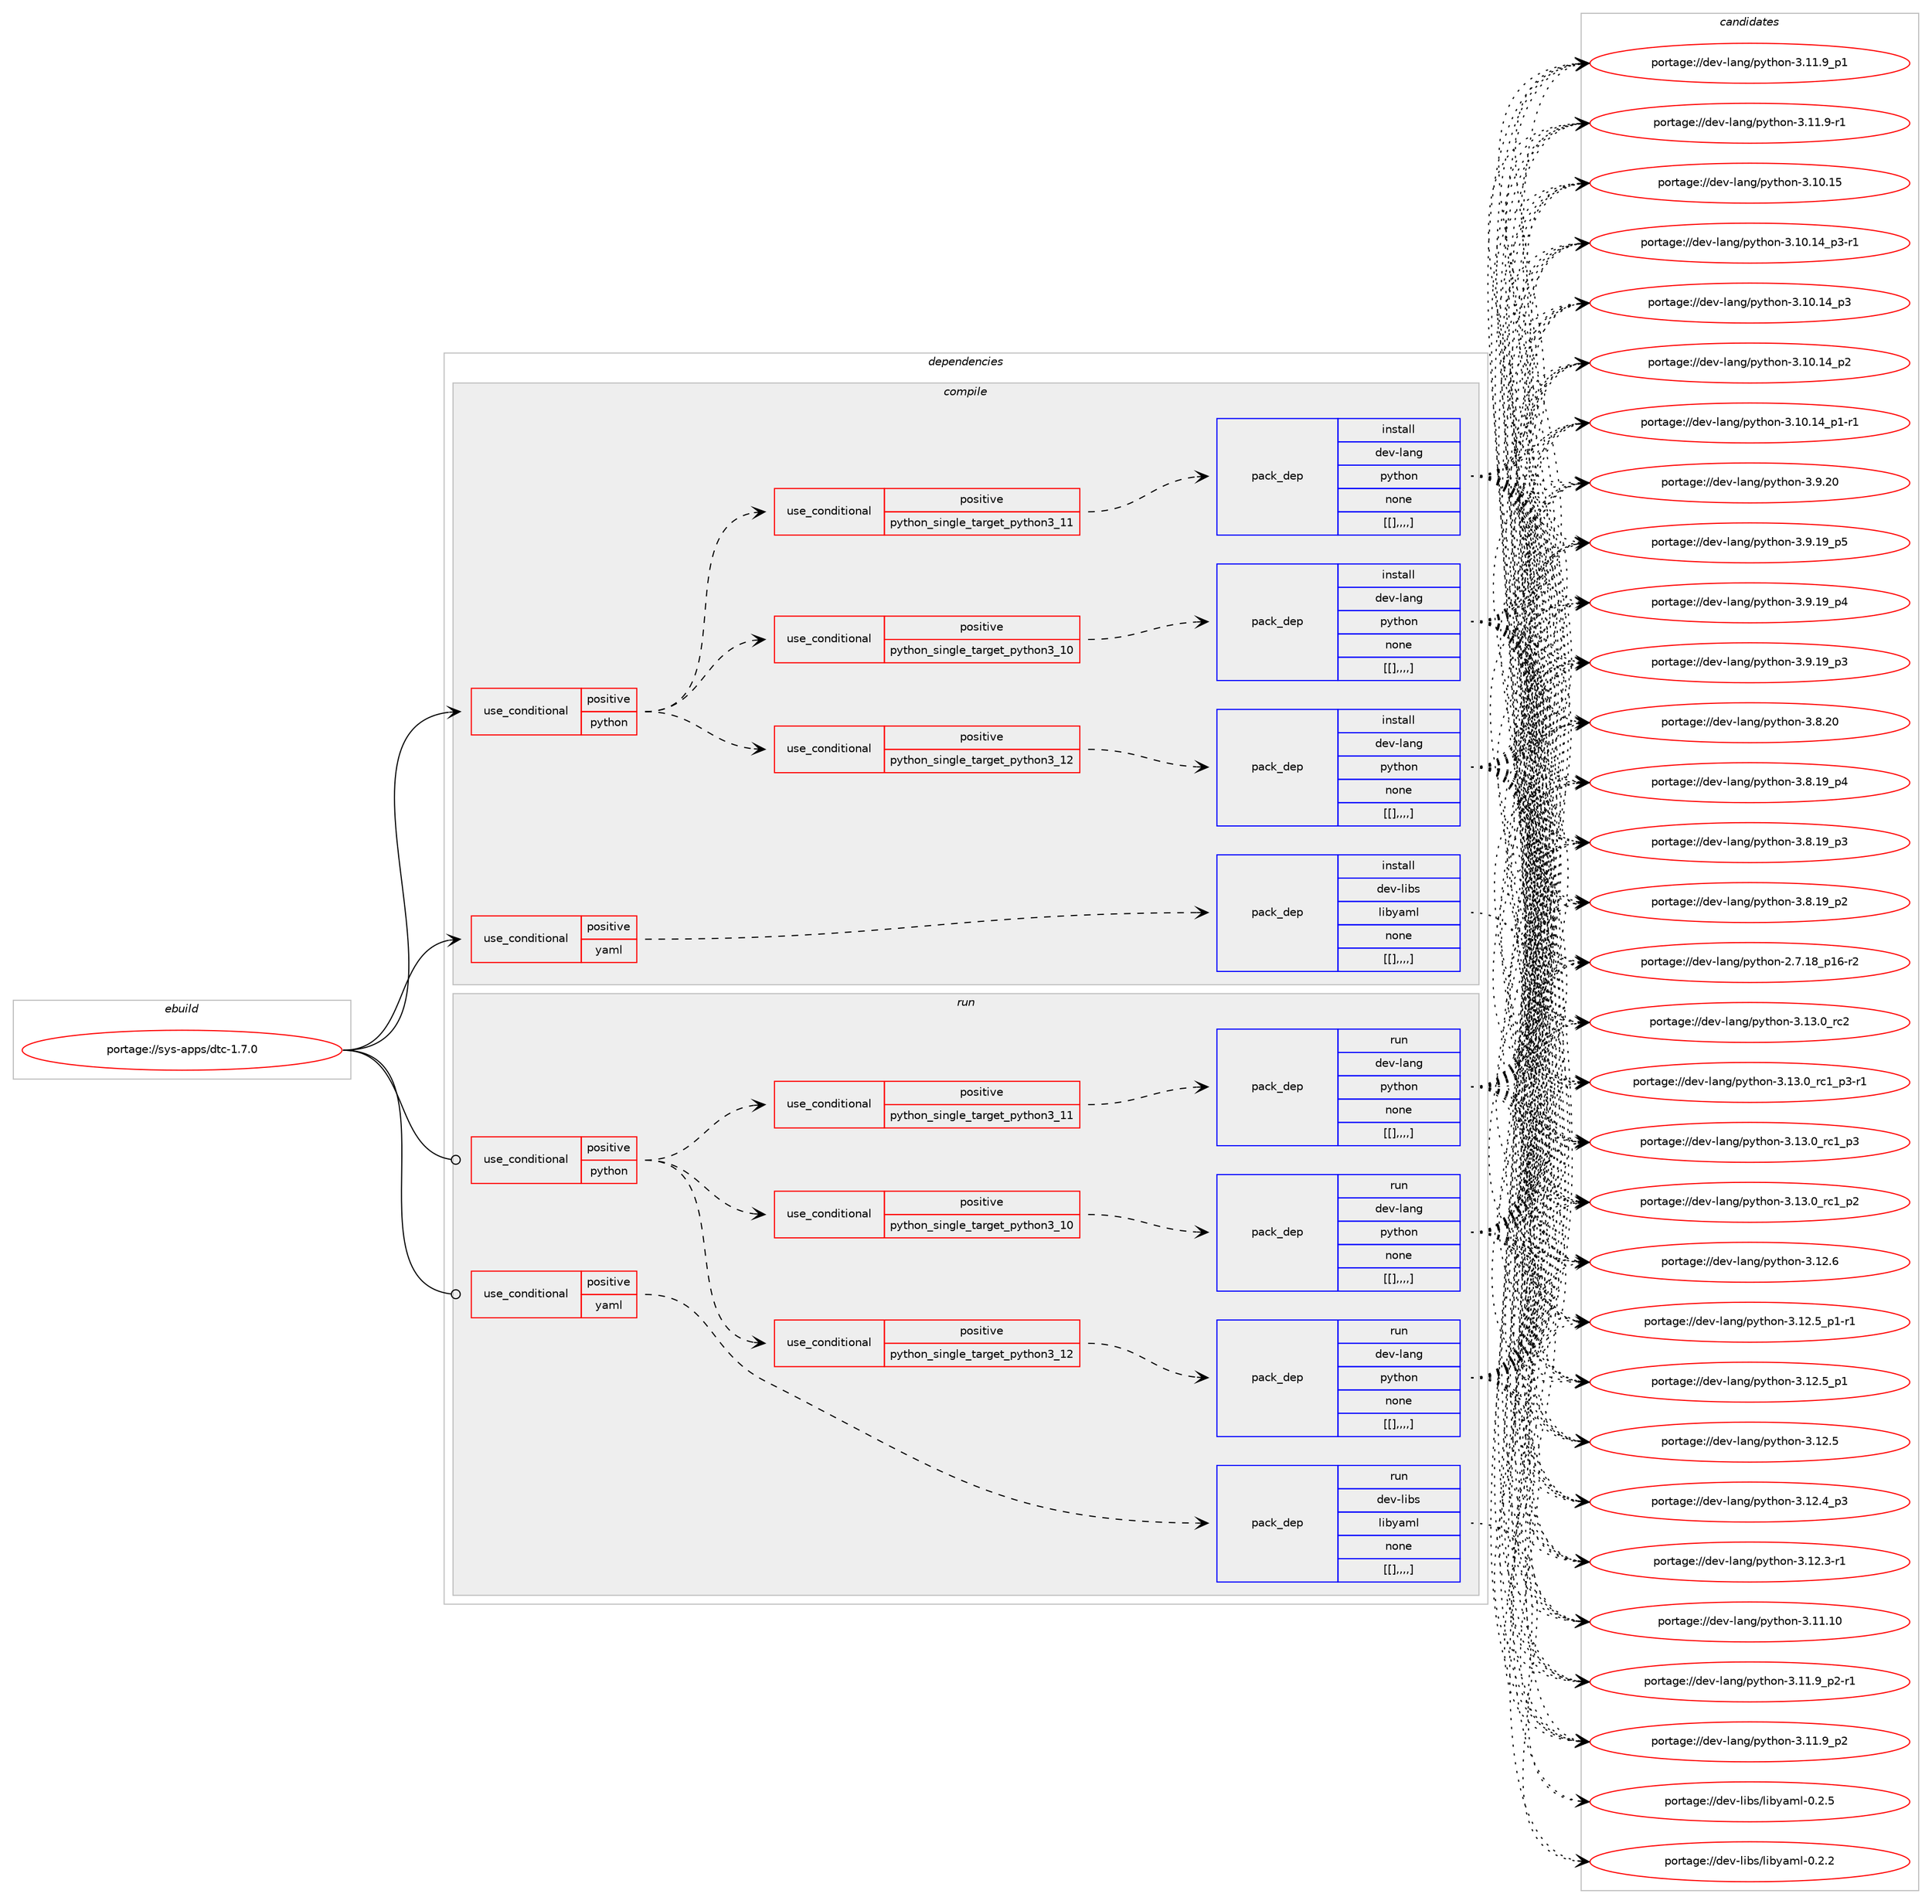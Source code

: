 digraph prolog {

# *************
# Graph options
# *************

newrank=true;
concentrate=true;
compound=true;
graph [rankdir=LR,fontname=Helvetica,fontsize=10,ranksep=1.5];#, ranksep=2.5, nodesep=0.2];
edge  [arrowhead=vee];
node  [fontname=Helvetica,fontsize=10];

# **********
# The ebuild
# **********

subgraph cluster_leftcol {
color=gray;
label=<<i>ebuild</i>>;
id [label="portage://sys-apps/dtc-1.7.0", color=red, width=4, href="../sys-apps/dtc-1.7.0.svg"];
}

# ****************
# The dependencies
# ****************

subgraph cluster_midcol {
color=gray;
label=<<i>dependencies</i>>;
subgraph cluster_compile {
fillcolor="#eeeeee";
style=filled;
label=<<i>compile</i>>;
subgraph cond114588 {
dependency435183 [label=<<TABLE BORDER="0" CELLBORDER="1" CELLSPACING="0" CELLPADDING="4"><TR><TD ROWSPAN="3" CELLPADDING="10">use_conditional</TD></TR><TR><TD>positive</TD></TR><TR><TD>python</TD></TR></TABLE>>, shape=none, color=red];
subgraph cond114589 {
dependency435184 [label=<<TABLE BORDER="0" CELLBORDER="1" CELLSPACING="0" CELLPADDING="4"><TR><TD ROWSPAN="3" CELLPADDING="10">use_conditional</TD></TR><TR><TD>positive</TD></TR><TR><TD>python_single_target_python3_10</TD></TR></TABLE>>, shape=none, color=red];
subgraph pack317547 {
dependency435185 [label=<<TABLE BORDER="0" CELLBORDER="1" CELLSPACING="0" CELLPADDING="4" WIDTH="220"><TR><TD ROWSPAN="6" CELLPADDING="30">pack_dep</TD></TR><TR><TD WIDTH="110">install</TD></TR><TR><TD>dev-lang</TD></TR><TR><TD>python</TD></TR><TR><TD>none</TD></TR><TR><TD>[[],,,,]</TD></TR></TABLE>>, shape=none, color=blue];
}
dependency435184:e -> dependency435185:w [weight=20,style="dashed",arrowhead="vee"];
}
dependency435183:e -> dependency435184:w [weight=20,style="dashed",arrowhead="vee"];
subgraph cond114590 {
dependency435186 [label=<<TABLE BORDER="0" CELLBORDER="1" CELLSPACING="0" CELLPADDING="4"><TR><TD ROWSPAN="3" CELLPADDING="10">use_conditional</TD></TR><TR><TD>positive</TD></TR><TR><TD>python_single_target_python3_11</TD></TR></TABLE>>, shape=none, color=red];
subgraph pack317548 {
dependency435187 [label=<<TABLE BORDER="0" CELLBORDER="1" CELLSPACING="0" CELLPADDING="4" WIDTH="220"><TR><TD ROWSPAN="6" CELLPADDING="30">pack_dep</TD></TR><TR><TD WIDTH="110">install</TD></TR><TR><TD>dev-lang</TD></TR><TR><TD>python</TD></TR><TR><TD>none</TD></TR><TR><TD>[[],,,,]</TD></TR></TABLE>>, shape=none, color=blue];
}
dependency435186:e -> dependency435187:w [weight=20,style="dashed",arrowhead="vee"];
}
dependency435183:e -> dependency435186:w [weight=20,style="dashed",arrowhead="vee"];
subgraph cond114591 {
dependency435188 [label=<<TABLE BORDER="0" CELLBORDER="1" CELLSPACING="0" CELLPADDING="4"><TR><TD ROWSPAN="3" CELLPADDING="10">use_conditional</TD></TR><TR><TD>positive</TD></TR><TR><TD>python_single_target_python3_12</TD></TR></TABLE>>, shape=none, color=red];
subgraph pack317549 {
dependency435189 [label=<<TABLE BORDER="0" CELLBORDER="1" CELLSPACING="0" CELLPADDING="4" WIDTH="220"><TR><TD ROWSPAN="6" CELLPADDING="30">pack_dep</TD></TR><TR><TD WIDTH="110">install</TD></TR><TR><TD>dev-lang</TD></TR><TR><TD>python</TD></TR><TR><TD>none</TD></TR><TR><TD>[[],,,,]</TD></TR></TABLE>>, shape=none, color=blue];
}
dependency435188:e -> dependency435189:w [weight=20,style="dashed",arrowhead="vee"];
}
dependency435183:e -> dependency435188:w [weight=20,style="dashed",arrowhead="vee"];
}
id:e -> dependency435183:w [weight=20,style="solid",arrowhead="vee"];
subgraph cond114592 {
dependency435190 [label=<<TABLE BORDER="0" CELLBORDER="1" CELLSPACING="0" CELLPADDING="4"><TR><TD ROWSPAN="3" CELLPADDING="10">use_conditional</TD></TR><TR><TD>positive</TD></TR><TR><TD>yaml</TD></TR></TABLE>>, shape=none, color=red];
subgraph pack317550 {
dependency435191 [label=<<TABLE BORDER="0" CELLBORDER="1" CELLSPACING="0" CELLPADDING="4" WIDTH="220"><TR><TD ROWSPAN="6" CELLPADDING="30">pack_dep</TD></TR><TR><TD WIDTH="110">install</TD></TR><TR><TD>dev-libs</TD></TR><TR><TD>libyaml</TD></TR><TR><TD>none</TD></TR><TR><TD>[[],,,,]</TD></TR></TABLE>>, shape=none, color=blue];
}
dependency435190:e -> dependency435191:w [weight=20,style="dashed",arrowhead="vee"];
}
id:e -> dependency435190:w [weight=20,style="solid",arrowhead="vee"];
}
subgraph cluster_compileandrun {
fillcolor="#eeeeee";
style=filled;
label=<<i>compile and run</i>>;
}
subgraph cluster_run {
fillcolor="#eeeeee";
style=filled;
label=<<i>run</i>>;
subgraph cond114593 {
dependency435192 [label=<<TABLE BORDER="0" CELLBORDER="1" CELLSPACING="0" CELLPADDING="4"><TR><TD ROWSPAN="3" CELLPADDING="10">use_conditional</TD></TR><TR><TD>positive</TD></TR><TR><TD>python</TD></TR></TABLE>>, shape=none, color=red];
subgraph cond114594 {
dependency435193 [label=<<TABLE BORDER="0" CELLBORDER="1" CELLSPACING="0" CELLPADDING="4"><TR><TD ROWSPAN="3" CELLPADDING="10">use_conditional</TD></TR><TR><TD>positive</TD></TR><TR><TD>python_single_target_python3_10</TD></TR></TABLE>>, shape=none, color=red];
subgraph pack317551 {
dependency435194 [label=<<TABLE BORDER="0" CELLBORDER="1" CELLSPACING="0" CELLPADDING="4" WIDTH="220"><TR><TD ROWSPAN="6" CELLPADDING="30">pack_dep</TD></TR><TR><TD WIDTH="110">run</TD></TR><TR><TD>dev-lang</TD></TR><TR><TD>python</TD></TR><TR><TD>none</TD></TR><TR><TD>[[],,,,]</TD></TR></TABLE>>, shape=none, color=blue];
}
dependency435193:e -> dependency435194:w [weight=20,style="dashed",arrowhead="vee"];
}
dependency435192:e -> dependency435193:w [weight=20,style="dashed",arrowhead="vee"];
subgraph cond114595 {
dependency435195 [label=<<TABLE BORDER="0" CELLBORDER="1" CELLSPACING="0" CELLPADDING="4"><TR><TD ROWSPAN="3" CELLPADDING="10">use_conditional</TD></TR><TR><TD>positive</TD></TR><TR><TD>python_single_target_python3_11</TD></TR></TABLE>>, shape=none, color=red];
subgraph pack317552 {
dependency435196 [label=<<TABLE BORDER="0" CELLBORDER="1" CELLSPACING="0" CELLPADDING="4" WIDTH="220"><TR><TD ROWSPAN="6" CELLPADDING="30">pack_dep</TD></TR><TR><TD WIDTH="110">run</TD></TR><TR><TD>dev-lang</TD></TR><TR><TD>python</TD></TR><TR><TD>none</TD></TR><TR><TD>[[],,,,]</TD></TR></TABLE>>, shape=none, color=blue];
}
dependency435195:e -> dependency435196:w [weight=20,style="dashed",arrowhead="vee"];
}
dependency435192:e -> dependency435195:w [weight=20,style="dashed",arrowhead="vee"];
subgraph cond114596 {
dependency435197 [label=<<TABLE BORDER="0" CELLBORDER="1" CELLSPACING="0" CELLPADDING="4"><TR><TD ROWSPAN="3" CELLPADDING="10">use_conditional</TD></TR><TR><TD>positive</TD></TR><TR><TD>python_single_target_python3_12</TD></TR></TABLE>>, shape=none, color=red];
subgraph pack317553 {
dependency435198 [label=<<TABLE BORDER="0" CELLBORDER="1" CELLSPACING="0" CELLPADDING="4" WIDTH="220"><TR><TD ROWSPAN="6" CELLPADDING="30">pack_dep</TD></TR><TR><TD WIDTH="110">run</TD></TR><TR><TD>dev-lang</TD></TR><TR><TD>python</TD></TR><TR><TD>none</TD></TR><TR><TD>[[],,,,]</TD></TR></TABLE>>, shape=none, color=blue];
}
dependency435197:e -> dependency435198:w [weight=20,style="dashed",arrowhead="vee"];
}
dependency435192:e -> dependency435197:w [weight=20,style="dashed",arrowhead="vee"];
}
id:e -> dependency435192:w [weight=20,style="solid",arrowhead="odot"];
subgraph cond114597 {
dependency435199 [label=<<TABLE BORDER="0" CELLBORDER="1" CELLSPACING="0" CELLPADDING="4"><TR><TD ROWSPAN="3" CELLPADDING="10">use_conditional</TD></TR><TR><TD>positive</TD></TR><TR><TD>yaml</TD></TR></TABLE>>, shape=none, color=red];
subgraph pack317554 {
dependency435200 [label=<<TABLE BORDER="0" CELLBORDER="1" CELLSPACING="0" CELLPADDING="4" WIDTH="220"><TR><TD ROWSPAN="6" CELLPADDING="30">pack_dep</TD></TR><TR><TD WIDTH="110">run</TD></TR><TR><TD>dev-libs</TD></TR><TR><TD>libyaml</TD></TR><TR><TD>none</TD></TR><TR><TD>[[],,,,]</TD></TR></TABLE>>, shape=none, color=blue];
}
dependency435199:e -> dependency435200:w [weight=20,style="dashed",arrowhead="vee"];
}
id:e -> dependency435199:w [weight=20,style="solid",arrowhead="odot"];
}
}

# **************
# The candidates
# **************

subgraph cluster_choices {
rank=same;
color=gray;
label=<<i>candidates</i>>;

subgraph choice317547 {
color=black;
nodesep=1;
choice10010111845108971101034711212111610411111045514649514648951149950 [label="portage://dev-lang/python-3.13.0_rc2", color=red, width=4,href="../dev-lang/python-3.13.0_rc2.svg"];
choice1001011184510897110103471121211161041111104551464951464895114994995112514511449 [label="portage://dev-lang/python-3.13.0_rc1_p3-r1", color=red, width=4,href="../dev-lang/python-3.13.0_rc1_p3-r1.svg"];
choice100101118451089711010347112121116104111110455146495146489511499499511251 [label="portage://dev-lang/python-3.13.0_rc1_p3", color=red, width=4,href="../dev-lang/python-3.13.0_rc1_p3.svg"];
choice100101118451089711010347112121116104111110455146495146489511499499511250 [label="portage://dev-lang/python-3.13.0_rc1_p2", color=red, width=4,href="../dev-lang/python-3.13.0_rc1_p2.svg"];
choice10010111845108971101034711212111610411111045514649504654 [label="portage://dev-lang/python-3.12.6", color=red, width=4,href="../dev-lang/python-3.12.6.svg"];
choice1001011184510897110103471121211161041111104551464950465395112494511449 [label="portage://dev-lang/python-3.12.5_p1-r1", color=red, width=4,href="../dev-lang/python-3.12.5_p1-r1.svg"];
choice100101118451089711010347112121116104111110455146495046539511249 [label="portage://dev-lang/python-3.12.5_p1", color=red, width=4,href="../dev-lang/python-3.12.5_p1.svg"];
choice10010111845108971101034711212111610411111045514649504653 [label="portage://dev-lang/python-3.12.5", color=red, width=4,href="../dev-lang/python-3.12.5.svg"];
choice100101118451089711010347112121116104111110455146495046529511251 [label="portage://dev-lang/python-3.12.4_p3", color=red, width=4,href="../dev-lang/python-3.12.4_p3.svg"];
choice100101118451089711010347112121116104111110455146495046514511449 [label="portage://dev-lang/python-3.12.3-r1", color=red, width=4,href="../dev-lang/python-3.12.3-r1.svg"];
choice1001011184510897110103471121211161041111104551464949464948 [label="portage://dev-lang/python-3.11.10", color=red, width=4,href="../dev-lang/python-3.11.10.svg"];
choice1001011184510897110103471121211161041111104551464949465795112504511449 [label="portage://dev-lang/python-3.11.9_p2-r1", color=red, width=4,href="../dev-lang/python-3.11.9_p2-r1.svg"];
choice100101118451089711010347112121116104111110455146494946579511250 [label="portage://dev-lang/python-3.11.9_p2", color=red, width=4,href="../dev-lang/python-3.11.9_p2.svg"];
choice100101118451089711010347112121116104111110455146494946579511249 [label="portage://dev-lang/python-3.11.9_p1", color=red, width=4,href="../dev-lang/python-3.11.9_p1.svg"];
choice100101118451089711010347112121116104111110455146494946574511449 [label="portage://dev-lang/python-3.11.9-r1", color=red, width=4,href="../dev-lang/python-3.11.9-r1.svg"];
choice1001011184510897110103471121211161041111104551464948464953 [label="portage://dev-lang/python-3.10.15", color=red, width=4,href="../dev-lang/python-3.10.15.svg"];
choice100101118451089711010347112121116104111110455146494846495295112514511449 [label="portage://dev-lang/python-3.10.14_p3-r1", color=red, width=4,href="../dev-lang/python-3.10.14_p3-r1.svg"];
choice10010111845108971101034711212111610411111045514649484649529511251 [label="portage://dev-lang/python-3.10.14_p3", color=red, width=4,href="../dev-lang/python-3.10.14_p3.svg"];
choice10010111845108971101034711212111610411111045514649484649529511250 [label="portage://dev-lang/python-3.10.14_p2", color=red, width=4,href="../dev-lang/python-3.10.14_p2.svg"];
choice100101118451089711010347112121116104111110455146494846495295112494511449 [label="portage://dev-lang/python-3.10.14_p1-r1", color=red, width=4,href="../dev-lang/python-3.10.14_p1-r1.svg"];
choice10010111845108971101034711212111610411111045514657465048 [label="portage://dev-lang/python-3.9.20", color=red, width=4,href="../dev-lang/python-3.9.20.svg"];
choice100101118451089711010347112121116104111110455146574649579511253 [label="portage://dev-lang/python-3.9.19_p5", color=red, width=4,href="../dev-lang/python-3.9.19_p5.svg"];
choice100101118451089711010347112121116104111110455146574649579511252 [label="portage://dev-lang/python-3.9.19_p4", color=red, width=4,href="../dev-lang/python-3.9.19_p4.svg"];
choice100101118451089711010347112121116104111110455146574649579511251 [label="portage://dev-lang/python-3.9.19_p3", color=red, width=4,href="../dev-lang/python-3.9.19_p3.svg"];
choice10010111845108971101034711212111610411111045514656465048 [label="portage://dev-lang/python-3.8.20", color=red, width=4,href="../dev-lang/python-3.8.20.svg"];
choice100101118451089711010347112121116104111110455146564649579511252 [label="portage://dev-lang/python-3.8.19_p4", color=red, width=4,href="../dev-lang/python-3.8.19_p4.svg"];
choice100101118451089711010347112121116104111110455146564649579511251 [label="portage://dev-lang/python-3.8.19_p3", color=red, width=4,href="../dev-lang/python-3.8.19_p3.svg"];
choice100101118451089711010347112121116104111110455146564649579511250 [label="portage://dev-lang/python-3.8.19_p2", color=red, width=4,href="../dev-lang/python-3.8.19_p2.svg"];
choice100101118451089711010347112121116104111110455046554649569511249544511450 [label="portage://dev-lang/python-2.7.18_p16-r2", color=red, width=4,href="../dev-lang/python-2.7.18_p16-r2.svg"];
dependency435185:e -> choice10010111845108971101034711212111610411111045514649514648951149950:w [style=dotted,weight="100"];
dependency435185:e -> choice1001011184510897110103471121211161041111104551464951464895114994995112514511449:w [style=dotted,weight="100"];
dependency435185:e -> choice100101118451089711010347112121116104111110455146495146489511499499511251:w [style=dotted,weight="100"];
dependency435185:e -> choice100101118451089711010347112121116104111110455146495146489511499499511250:w [style=dotted,weight="100"];
dependency435185:e -> choice10010111845108971101034711212111610411111045514649504654:w [style=dotted,weight="100"];
dependency435185:e -> choice1001011184510897110103471121211161041111104551464950465395112494511449:w [style=dotted,weight="100"];
dependency435185:e -> choice100101118451089711010347112121116104111110455146495046539511249:w [style=dotted,weight="100"];
dependency435185:e -> choice10010111845108971101034711212111610411111045514649504653:w [style=dotted,weight="100"];
dependency435185:e -> choice100101118451089711010347112121116104111110455146495046529511251:w [style=dotted,weight="100"];
dependency435185:e -> choice100101118451089711010347112121116104111110455146495046514511449:w [style=dotted,weight="100"];
dependency435185:e -> choice1001011184510897110103471121211161041111104551464949464948:w [style=dotted,weight="100"];
dependency435185:e -> choice1001011184510897110103471121211161041111104551464949465795112504511449:w [style=dotted,weight="100"];
dependency435185:e -> choice100101118451089711010347112121116104111110455146494946579511250:w [style=dotted,weight="100"];
dependency435185:e -> choice100101118451089711010347112121116104111110455146494946579511249:w [style=dotted,weight="100"];
dependency435185:e -> choice100101118451089711010347112121116104111110455146494946574511449:w [style=dotted,weight="100"];
dependency435185:e -> choice1001011184510897110103471121211161041111104551464948464953:w [style=dotted,weight="100"];
dependency435185:e -> choice100101118451089711010347112121116104111110455146494846495295112514511449:w [style=dotted,weight="100"];
dependency435185:e -> choice10010111845108971101034711212111610411111045514649484649529511251:w [style=dotted,weight="100"];
dependency435185:e -> choice10010111845108971101034711212111610411111045514649484649529511250:w [style=dotted,weight="100"];
dependency435185:e -> choice100101118451089711010347112121116104111110455146494846495295112494511449:w [style=dotted,weight="100"];
dependency435185:e -> choice10010111845108971101034711212111610411111045514657465048:w [style=dotted,weight="100"];
dependency435185:e -> choice100101118451089711010347112121116104111110455146574649579511253:w [style=dotted,weight="100"];
dependency435185:e -> choice100101118451089711010347112121116104111110455146574649579511252:w [style=dotted,weight="100"];
dependency435185:e -> choice100101118451089711010347112121116104111110455146574649579511251:w [style=dotted,weight="100"];
dependency435185:e -> choice10010111845108971101034711212111610411111045514656465048:w [style=dotted,weight="100"];
dependency435185:e -> choice100101118451089711010347112121116104111110455146564649579511252:w [style=dotted,weight="100"];
dependency435185:e -> choice100101118451089711010347112121116104111110455146564649579511251:w [style=dotted,weight="100"];
dependency435185:e -> choice100101118451089711010347112121116104111110455146564649579511250:w [style=dotted,weight="100"];
dependency435185:e -> choice100101118451089711010347112121116104111110455046554649569511249544511450:w [style=dotted,weight="100"];
}
subgraph choice317548 {
color=black;
nodesep=1;
choice10010111845108971101034711212111610411111045514649514648951149950 [label="portage://dev-lang/python-3.13.0_rc2", color=red, width=4,href="../dev-lang/python-3.13.0_rc2.svg"];
choice1001011184510897110103471121211161041111104551464951464895114994995112514511449 [label="portage://dev-lang/python-3.13.0_rc1_p3-r1", color=red, width=4,href="../dev-lang/python-3.13.0_rc1_p3-r1.svg"];
choice100101118451089711010347112121116104111110455146495146489511499499511251 [label="portage://dev-lang/python-3.13.0_rc1_p3", color=red, width=4,href="../dev-lang/python-3.13.0_rc1_p3.svg"];
choice100101118451089711010347112121116104111110455146495146489511499499511250 [label="portage://dev-lang/python-3.13.0_rc1_p2", color=red, width=4,href="../dev-lang/python-3.13.0_rc1_p2.svg"];
choice10010111845108971101034711212111610411111045514649504654 [label="portage://dev-lang/python-3.12.6", color=red, width=4,href="../dev-lang/python-3.12.6.svg"];
choice1001011184510897110103471121211161041111104551464950465395112494511449 [label="portage://dev-lang/python-3.12.5_p1-r1", color=red, width=4,href="../dev-lang/python-3.12.5_p1-r1.svg"];
choice100101118451089711010347112121116104111110455146495046539511249 [label="portage://dev-lang/python-3.12.5_p1", color=red, width=4,href="../dev-lang/python-3.12.5_p1.svg"];
choice10010111845108971101034711212111610411111045514649504653 [label="portage://dev-lang/python-3.12.5", color=red, width=4,href="../dev-lang/python-3.12.5.svg"];
choice100101118451089711010347112121116104111110455146495046529511251 [label="portage://dev-lang/python-3.12.4_p3", color=red, width=4,href="../dev-lang/python-3.12.4_p3.svg"];
choice100101118451089711010347112121116104111110455146495046514511449 [label="portage://dev-lang/python-3.12.3-r1", color=red, width=4,href="../dev-lang/python-3.12.3-r1.svg"];
choice1001011184510897110103471121211161041111104551464949464948 [label="portage://dev-lang/python-3.11.10", color=red, width=4,href="../dev-lang/python-3.11.10.svg"];
choice1001011184510897110103471121211161041111104551464949465795112504511449 [label="portage://dev-lang/python-3.11.9_p2-r1", color=red, width=4,href="../dev-lang/python-3.11.9_p2-r1.svg"];
choice100101118451089711010347112121116104111110455146494946579511250 [label="portage://dev-lang/python-3.11.9_p2", color=red, width=4,href="../dev-lang/python-3.11.9_p2.svg"];
choice100101118451089711010347112121116104111110455146494946579511249 [label="portage://dev-lang/python-3.11.9_p1", color=red, width=4,href="../dev-lang/python-3.11.9_p1.svg"];
choice100101118451089711010347112121116104111110455146494946574511449 [label="portage://dev-lang/python-3.11.9-r1", color=red, width=4,href="../dev-lang/python-3.11.9-r1.svg"];
choice1001011184510897110103471121211161041111104551464948464953 [label="portage://dev-lang/python-3.10.15", color=red, width=4,href="../dev-lang/python-3.10.15.svg"];
choice100101118451089711010347112121116104111110455146494846495295112514511449 [label="portage://dev-lang/python-3.10.14_p3-r1", color=red, width=4,href="../dev-lang/python-3.10.14_p3-r1.svg"];
choice10010111845108971101034711212111610411111045514649484649529511251 [label="portage://dev-lang/python-3.10.14_p3", color=red, width=4,href="../dev-lang/python-3.10.14_p3.svg"];
choice10010111845108971101034711212111610411111045514649484649529511250 [label="portage://dev-lang/python-3.10.14_p2", color=red, width=4,href="../dev-lang/python-3.10.14_p2.svg"];
choice100101118451089711010347112121116104111110455146494846495295112494511449 [label="portage://dev-lang/python-3.10.14_p1-r1", color=red, width=4,href="../dev-lang/python-3.10.14_p1-r1.svg"];
choice10010111845108971101034711212111610411111045514657465048 [label="portage://dev-lang/python-3.9.20", color=red, width=4,href="../dev-lang/python-3.9.20.svg"];
choice100101118451089711010347112121116104111110455146574649579511253 [label="portage://dev-lang/python-3.9.19_p5", color=red, width=4,href="../dev-lang/python-3.9.19_p5.svg"];
choice100101118451089711010347112121116104111110455146574649579511252 [label="portage://dev-lang/python-3.9.19_p4", color=red, width=4,href="../dev-lang/python-3.9.19_p4.svg"];
choice100101118451089711010347112121116104111110455146574649579511251 [label="portage://dev-lang/python-3.9.19_p3", color=red, width=4,href="../dev-lang/python-3.9.19_p3.svg"];
choice10010111845108971101034711212111610411111045514656465048 [label="portage://dev-lang/python-3.8.20", color=red, width=4,href="../dev-lang/python-3.8.20.svg"];
choice100101118451089711010347112121116104111110455146564649579511252 [label="portage://dev-lang/python-3.8.19_p4", color=red, width=4,href="../dev-lang/python-3.8.19_p4.svg"];
choice100101118451089711010347112121116104111110455146564649579511251 [label="portage://dev-lang/python-3.8.19_p3", color=red, width=4,href="../dev-lang/python-3.8.19_p3.svg"];
choice100101118451089711010347112121116104111110455146564649579511250 [label="portage://dev-lang/python-3.8.19_p2", color=red, width=4,href="../dev-lang/python-3.8.19_p2.svg"];
choice100101118451089711010347112121116104111110455046554649569511249544511450 [label="portage://dev-lang/python-2.7.18_p16-r2", color=red, width=4,href="../dev-lang/python-2.7.18_p16-r2.svg"];
dependency435187:e -> choice10010111845108971101034711212111610411111045514649514648951149950:w [style=dotted,weight="100"];
dependency435187:e -> choice1001011184510897110103471121211161041111104551464951464895114994995112514511449:w [style=dotted,weight="100"];
dependency435187:e -> choice100101118451089711010347112121116104111110455146495146489511499499511251:w [style=dotted,weight="100"];
dependency435187:e -> choice100101118451089711010347112121116104111110455146495146489511499499511250:w [style=dotted,weight="100"];
dependency435187:e -> choice10010111845108971101034711212111610411111045514649504654:w [style=dotted,weight="100"];
dependency435187:e -> choice1001011184510897110103471121211161041111104551464950465395112494511449:w [style=dotted,weight="100"];
dependency435187:e -> choice100101118451089711010347112121116104111110455146495046539511249:w [style=dotted,weight="100"];
dependency435187:e -> choice10010111845108971101034711212111610411111045514649504653:w [style=dotted,weight="100"];
dependency435187:e -> choice100101118451089711010347112121116104111110455146495046529511251:w [style=dotted,weight="100"];
dependency435187:e -> choice100101118451089711010347112121116104111110455146495046514511449:w [style=dotted,weight="100"];
dependency435187:e -> choice1001011184510897110103471121211161041111104551464949464948:w [style=dotted,weight="100"];
dependency435187:e -> choice1001011184510897110103471121211161041111104551464949465795112504511449:w [style=dotted,weight="100"];
dependency435187:e -> choice100101118451089711010347112121116104111110455146494946579511250:w [style=dotted,weight="100"];
dependency435187:e -> choice100101118451089711010347112121116104111110455146494946579511249:w [style=dotted,weight="100"];
dependency435187:e -> choice100101118451089711010347112121116104111110455146494946574511449:w [style=dotted,weight="100"];
dependency435187:e -> choice1001011184510897110103471121211161041111104551464948464953:w [style=dotted,weight="100"];
dependency435187:e -> choice100101118451089711010347112121116104111110455146494846495295112514511449:w [style=dotted,weight="100"];
dependency435187:e -> choice10010111845108971101034711212111610411111045514649484649529511251:w [style=dotted,weight="100"];
dependency435187:e -> choice10010111845108971101034711212111610411111045514649484649529511250:w [style=dotted,weight="100"];
dependency435187:e -> choice100101118451089711010347112121116104111110455146494846495295112494511449:w [style=dotted,weight="100"];
dependency435187:e -> choice10010111845108971101034711212111610411111045514657465048:w [style=dotted,weight="100"];
dependency435187:e -> choice100101118451089711010347112121116104111110455146574649579511253:w [style=dotted,weight="100"];
dependency435187:e -> choice100101118451089711010347112121116104111110455146574649579511252:w [style=dotted,weight="100"];
dependency435187:e -> choice100101118451089711010347112121116104111110455146574649579511251:w [style=dotted,weight="100"];
dependency435187:e -> choice10010111845108971101034711212111610411111045514656465048:w [style=dotted,weight="100"];
dependency435187:e -> choice100101118451089711010347112121116104111110455146564649579511252:w [style=dotted,weight="100"];
dependency435187:e -> choice100101118451089711010347112121116104111110455146564649579511251:w [style=dotted,weight="100"];
dependency435187:e -> choice100101118451089711010347112121116104111110455146564649579511250:w [style=dotted,weight="100"];
dependency435187:e -> choice100101118451089711010347112121116104111110455046554649569511249544511450:w [style=dotted,weight="100"];
}
subgraph choice317549 {
color=black;
nodesep=1;
choice10010111845108971101034711212111610411111045514649514648951149950 [label="portage://dev-lang/python-3.13.0_rc2", color=red, width=4,href="../dev-lang/python-3.13.0_rc2.svg"];
choice1001011184510897110103471121211161041111104551464951464895114994995112514511449 [label="portage://dev-lang/python-3.13.0_rc1_p3-r1", color=red, width=4,href="../dev-lang/python-3.13.0_rc1_p3-r1.svg"];
choice100101118451089711010347112121116104111110455146495146489511499499511251 [label="portage://dev-lang/python-3.13.0_rc1_p3", color=red, width=4,href="../dev-lang/python-3.13.0_rc1_p3.svg"];
choice100101118451089711010347112121116104111110455146495146489511499499511250 [label="portage://dev-lang/python-3.13.0_rc1_p2", color=red, width=4,href="../dev-lang/python-3.13.0_rc1_p2.svg"];
choice10010111845108971101034711212111610411111045514649504654 [label="portage://dev-lang/python-3.12.6", color=red, width=4,href="../dev-lang/python-3.12.6.svg"];
choice1001011184510897110103471121211161041111104551464950465395112494511449 [label="portage://dev-lang/python-3.12.5_p1-r1", color=red, width=4,href="../dev-lang/python-3.12.5_p1-r1.svg"];
choice100101118451089711010347112121116104111110455146495046539511249 [label="portage://dev-lang/python-3.12.5_p1", color=red, width=4,href="../dev-lang/python-3.12.5_p1.svg"];
choice10010111845108971101034711212111610411111045514649504653 [label="portage://dev-lang/python-3.12.5", color=red, width=4,href="../dev-lang/python-3.12.5.svg"];
choice100101118451089711010347112121116104111110455146495046529511251 [label="portage://dev-lang/python-3.12.4_p3", color=red, width=4,href="../dev-lang/python-3.12.4_p3.svg"];
choice100101118451089711010347112121116104111110455146495046514511449 [label="portage://dev-lang/python-3.12.3-r1", color=red, width=4,href="../dev-lang/python-3.12.3-r1.svg"];
choice1001011184510897110103471121211161041111104551464949464948 [label="portage://dev-lang/python-3.11.10", color=red, width=4,href="../dev-lang/python-3.11.10.svg"];
choice1001011184510897110103471121211161041111104551464949465795112504511449 [label="portage://dev-lang/python-3.11.9_p2-r1", color=red, width=4,href="../dev-lang/python-3.11.9_p2-r1.svg"];
choice100101118451089711010347112121116104111110455146494946579511250 [label="portage://dev-lang/python-3.11.9_p2", color=red, width=4,href="../dev-lang/python-3.11.9_p2.svg"];
choice100101118451089711010347112121116104111110455146494946579511249 [label="portage://dev-lang/python-3.11.9_p1", color=red, width=4,href="../dev-lang/python-3.11.9_p1.svg"];
choice100101118451089711010347112121116104111110455146494946574511449 [label="portage://dev-lang/python-3.11.9-r1", color=red, width=4,href="../dev-lang/python-3.11.9-r1.svg"];
choice1001011184510897110103471121211161041111104551464948464953 [label="portage://dev-lang/python-3.10.15", color=red, width=4,href="../dev-lang/python-3.10.15.svg"];
choice100101118451089711010347112121116104111110455146494846495295112514511449 [label="portage://dev-lang/python-3.10.14_p3-r1", color=red, width=4,href="../dev-lang/python-3.10.14_p3-r1.svg"];
choice10010111845108971101034711212111610411111045514649484649529511251 [label="portage://dev-lang/python-3.10.14_p3", color=red, width=4,href="../dev-lang/python-3.10.14_p3.svg"];
choice10010111845108971101034711212111610411111045514649484649529511250 [label="portage://dev-lang/python-3.10.14_p2", color=red, width=4,href="../dev-lang/python-3.10.14_p2.svg"];
choice100101118451089711010347112121116104111110455146494846495295112494511449 [label="portage://dev-lang/python-3.10.14_p1-r1", color=red, width=4,href="../dev-lang/python-3.10.14_p1-r1.svg"];
choice10010111845108971101034711212111610411111045514657465048 [label="portage://dev-lang/python-3.9.20", color=red, width=4,href="../dev-lang/python-3.9.20.svg"];
choice100101118451089711010347112121116104111110455146574649579511253 [label="portage://dev-lang/python-3.9.19_p5", color=red, width=4,href="../dev-lang/python-3.9.19_p5.svg"];
choice100101118451089711010347112121116104111110455146574649579511252 [label="portage://dev-lang/python-3.9.19_p4", color=red, width=4,href="../dev-lang/python-3.9.19_p4.svg"];
choice100101118451089711010347112121116104111110455146574649579511251 [label="portage://dev-lang/python-3.9.19_p3", color=red, width=4,href="../dev-lang/python-3.9.19_p3.svg"];
choice10010111845108971101034711212111610411111045514656465048 [label="portage://dev-lang/python-3.8.20", color=red, width=4,href="../dev-lang/python-3.8.20.svg"];
choice100101118451089711010347112121116104111110455146564649579511252 [label="portage://dev-lang/python-3.8.19_p4", color=red, width=4,href="../dev-lang/python-3.8.19_p4.svg"];
choice100101118451089711010347112121116104111110455146564649579511251 [label="portage://dev-lang/python-3.8.19_p3", color=red, width=4,href="../dev-lang/python-3.8.19_p3.svg"];
choice100101118451089711010347112121116104111110455146564649579511250 [label="portage://dev-lang/python-3.8.19_p2", color=red, width=4,href="../dev-lang/python-3.8.19_p2.svg"];
choice100101118451089711010347112121116104111110455046554649569511249544511450 [label="portage://dev-lang/python-2.7.18_p16-r2", color=red, width=4,href="../dev-lang/python-2.7.18_p16-r2.svg"];
dependency435189:e -> choice10010111845108971101034711212111610411111045514649514648951149950:w [style=dotted,weight="100"];
dependency435189:e -> choice1001011184510897110103471121211161041111104551464951464895114994995112514511449:w [style=dotted,weight="100"];
dependency435189:e -> choice100101118451089711010347112121116104111110455146495146489511499499511251:w [style=dotted,weight="100"];
dependency435189:e -> choice100101118451089711010347112121116104111110455146495146489511499499511250:w [style=dotted,weight="100"];
dependency435189:e -> choice10010111845108971101034711212111610411111045514649504654:w [style=dotted,weight="100"];
dependency435189:e -> choice1001011184510897110103471121211161041111104551464950465395112494511449:w [style=dotted,weight="100"];
dependency435189:e -> choice100101118451089711010347112121116104111110455146495046539511249:w [style=dotted,weight="100"];
dependency435189:e -> choice10010111845108971101034711212111610411111045514649504653:w [style=dotted,weight="100"];
dependency435189:e -> choice100101118451089711010347112121116104111110455146495046529511251:w [style=dotted,weight="100"];
dependency435189:e -> choice100101118451089711010347112121116104111110455146495046514511449:w [style=dotted,weight="100"];
dependency435189:e -> choice1001011184510897110103471121211161041111104551464949464948:w [style=dotted,weight="100"];
dependency435189:e -> choice1001011184510897110103471121211161041111104551464949465795112504511449:w [style=dotted,weight="100"];
dependency435189:e -> choice100101118451089711010347112121116104111110455146494946579511250:w [style=dotted,weight="100"];
dependency435189:e -> choice100101118451089711010347112121116104111110455146494946579511249:w [style=dotted,weight="100"];
dependency435189:e -> choice100101118451089711010347112121116104111110455146494946574511449:w [style=dotted,weight="100"];
dependency435189:e -> choice1001011184510897110103471121211161041111104551464948464953:w [style=dotted,weight="100"];
dependency435189:e -> choice100101118451089711010347112121116104111110455146494846495295112514511449:w [style=dotted,weight="100"];
dependency435189:e -> choice10010111845108971101034711212111610411111045514649484649529511251:w [style=dotted,weight="100"];
dependency435189:e -> choice10010111845108971101034711212111610411111045514649484649529511250:w [style=dotted,weight="100"];
dependency435189:e -> choice100101118451089711010347112121116104111110455146494846495295112494511449:w [style=dotted,weight="100"];
dependency435189:e -> choice10010111845108971101034711212111610411111045514657465048:w [style=dotted,weight="100"];
dependency435189:e -> choice100101118451089711010347112121116104111110455146574649579511253:w [style=dotted,weight="100"];
dependency435189:e -> choice100101118451089711010347112121116104111110455146574649579511252:w [style=dotted,weight="100"];
dependency435189:e -> choice100101118451089711010347112121116104111110455146574649579511251:w [style=dotted,weight="100"];
dependency435189:e -> choice10010111845108971101034711212111610411111045514656465048:w [style=dotted,weight="100"];
dependency435189:e -> choice100101118451089711010347112121116104111110455146564649579511252:w [style=dotted,weight="100"];
dependency435189:e -> choice100101118451089711010347112121116104111110455146564649579511251:w [style=dotted,weight="100"];
dependency435189:e -> choice100101118451089711010347112121116104111110455146564649579511250:w [style=dotted,weight="100"];
dependency435189:e -> choice100101118451089711010347112121116104111110455046554649569511249544511450:w [style=dotted,weight="100"];
}
subgraph choice317550 {
color=black;
nodesep=1;
choice1001011184510810598115471081059812197109108454846504653 [label="portage://dev-libs/libyaml-0.2.5", color=red, width=4,href="../dev-libs/libyaml-0.2.5.svg"];
choice1001011184510810598115471081059812197109108454846504650 [label="portage://dev-libs/libyaml-0.2.2", color=red, width=4,href="../dev-libs/libyaml-0.2.2.svg"];
dependency435191:e -> choice1001011184510810598115471081059812197109108454846504653:w [style=dotted,weight="100"];
dependency435191:e -> choice1001011184510810598115471081059812197109108454846504650:w [style=dotted,weight="100"];
}
subgraph choice317551 {
color=black;
nodesep=1;
choice10010111845108971101034711212111610411111045514649514648951149950 [label="portage://dev-lang/python-3.13.0_rc2", color=red, width=4,href="../dev-lang/python-3.13.0_rc2.svg"];
choice1001011184510897110103471121211161041111104551464951464895114994995112514511449 [label="portage://dev-lang/python-3.13.0_rc1_p3-r1", color=red, width=4,href="../dev-lang/python-3.13.0_rc1_p3-r1.svg"];
choice100101118451089711010347112121116104111110455146495146489511499499511251 [label="portage://dev-lang/python-3.13.0_rc1_p3", color=red, width=4,href="../dev-lang/python-3.13.0_rc1_p3.svg"];
choice100101118451089711010347112121116104111110455146495146489511499499511250 [label="portage://dev-lang/python-3.13.0_rc1_p2", color=red, width=4,href="../dev-lang/python-3.13.0_rc1_p2.svg"];
choice10010111845108971101034711212111610411111045514649504654 [label="portage://dev-lang/python-3.12.6", color=red, width=4,href="../dev-lang/python-3.12.6.svg"];
choice1001011184510897110103471121211161041111104551464950465395112494511449 [label="portage://dev-lang/python-3.12.5_p1-r1", color=red, width=4,href="../dev-lang/python-3.12.5_p1-r1.svg"];
choice100101118451089711010347112121116104111110455146495046539511249 [label="portage://dev-lang/python-3.12.5_p1", color=red, width=4,href="../dev-lang/python-3.12.5_p1.svg"];
choice10010111845108971101034711212111610411111045514649504653 [label="portage://dev-lang/python-3.12.5", color=red, width=4,href="../dev-lang/python-3.12.5.svg"];
choice100101118451089711010347112121116104111110455146495046529511251 [label="portage://dev-lang/python-3.12.4_p3", color=red, width=4,href="../dev-lang/python-3.12.4_p3.svg"];
choice100101118451089711010347112121116104111110455146495046514511449 [label="portage://dev-lang/python-3.12.3-r1", color=red, width=4,href="../dev-lang/python-3.12.3-r1.svg"];
choice1001011184510897110103471121211161041111104551464949464948 [label="portage://dev-lang/python-3.11.10", color=red, width=4,href="../dev-lang/python-3.11.10.svg"];
choice1001011184510897110103471121211161041111104551464949465795112504511449 [label="portage://dev-lang/python-3.11.9_p2-r1", color=red, width=4,href="../dev-lang/python-3.11.9_p2-r1.svg"];
choice100101118451089711010347112121116104111110455146494946579511250 [label="portage://dev-lang/python-3.11.9_p2", color=red, width=4,href="../dev-lang/python-3.11.9_p2.svg"];
choice100101118451089711010347112121116104111110455146494946579511249 [label="portage://dev-lang/python-3.11.9_p1", color=red, width=4,href="../dev-lang/python-3.11.9_p1.svg"];
choice100101118451089711010347112121116104111110455146494946574511449 [label="portage://dev-lang/python-3.11.9-r1", color=red, width=4,href="../dev-lang/python-3.11.9-r1.svg"];
choice1001011184510897110103471121211161041111104551464948464953 [label="portage://dev-lang/python-3.10.15", color=red, width=4,href="../dev-lang/python-3.10.15.svg"];
choice100101118451089711010347112121116104111110455146494846495295112514511449 [label="portage://dev-lang/python-3.10.14_p3-r1", color=red, width=4,href="../dev-lang/python-3.10.14_p3-r1.svg"];
choice10010111845108971101034711212111610411111045514649484649529511251 [label="portage://dev-lang/python-3.10.14_p3", color=red, width=4,href="../dev-lang/python-3.10.14_p3.svg"];
choice10010111845108971101034711212111610411111045514649484649529511250 [label="portage://dev-lang/python-3.10.14_p2", color=red, width=4,href="../dev-lang/python-3.10.14_p2.svg"];
choice100101118451089711010347112121116104111110455146494846495295112494511449 [label="portage://dev-lang/python-3.10.14_p1-r1", color=red, width=4,href="../dev-lang/python-3.10.14_p1-r1.svg"];
choice10010111845108971101034711212111610411111045514657465048 [label="portage://dev-lang/python-3.9.20", color=red, width=4,href="../dev-lang/python-3.9.20.svg"];
choice100101118451089711010347112121116104111110455146574649579511253 [label="portage://dev-lang/python-3.9.19_p5", color=red, width=4,href="../dev-lang/python-3.9.19_p5.svg"];
choice100101118451089711010347112121116104111110455146574649579511252 [label="portage://dev-lang/python-3.9.19_p4", color=red, width=4,href="../dev-lang/python-3.9.19_p4.svg"];
choice100101118451089711010347112121116104111110455146574649579511251 [label="portage://dev-lang/python-3.9.19_p3", color=red, width=4,href="../dev-lang/python-3.9.19_p3.svg"];
choice10010111845108971101034711212111610411111045514656465048 [label="portage://dev-lang/python-3.8.20", color=red, width=4,href="../dev-lang/python-3.8.20.svg"];
choice100101118451089711010347112121116104111110455146564649579511252 [label="portage://dev-lang/python-3.8.19_p4", color=red, width=4,href="../dev-lang/python-3.8.19_p4.svg"];
choice100101118451089711010347112121116104111110455146564649579511251 [label="portage://dev-lang/python-3.8.19_p3", color=red, width=4,href="../dev-lang/python-3.8.19_p3.svg"];
choice100101118451089711010347112121116104111110455146564649579511250 [label="portage://dev-lang/python-3.8.19_p2", color=red, width=4,href="../dev-lang/python-3.8.19_p2.svg"];
choice100101118451089711010347112121116104111110455046554649569511249544511450 [label="portage://dev-lang/python-2.7.18_p16-r2", color=red, width=4,href="../dev-lang/python-2.7.18_p16-r2.svg"];
dependency435194:e -> choice10010111845108971101034711212111610411111045514649514648951149950:w [style=dotted,weight="100"];
dependency435194:e -> choice1001011184510897110103471121211161041111104551464951464895114994995112514511449:w [style=dotted,weight="100"];
dependency435194:e -> choice100101118451089711010347112121116104111110455146495146489511499499511251:w [style=dotted,weight="100"];
dependency435194:e -> choice100101118451089711010347112121116104111110455146495146489511499499511250:w [style=dotted,weight="100"];
dependency435194:e -> choice10010111845108971101034711212111610411111045514649504654:w [style=dotted,weight="100"];
dependency435194:e -> choice1001011184510897110103471121211161041111104551464950465395112494511449:w [style=dotted,weight="100"];
dependency435194:e -> choice100101118451089711010347112121116104111110455146495046539511249:w [style=dotted,weight="100"];
dependency435194:e -> choice10010111845108971101034711212111610411111045514649504653:w [style=dotted,weight="100"];
dependency435194:e -> choice100101118451089711010347112121116104111110455146495046529511251:w [style=dotted,weight="100"];
dependency435194:e -> choice100101118451089711010347112121116104111110455146495046514511449:w [style=dotted,weight="100"];
dependency435194:e -> choice1001011184510897110103471121211161041111104551464949464948:w [style=dotted,weight="100"];
dependency435194:e -> choice1001011184510897110103471121211161041111104551464949465795112504511449:w [style=dotted,weight="100"];
dependency435194:e -> choice100101118451089711010347112121116104111110455146494946579511250:w [style=dotted,weight="100"];
dependency435194:e -> choice100101118451089711010347112121116104111110455146494946579511249:w [style=dotted,weight="100"];
dependency435194:e -> choice100101118451089711010347112121116104111110455146494946574511449:w [style=dotted,weight="100"];
dependency435194:e -> choice1001011184510897110103471121211161041111104551464948464953:w [style=dotted,weight="100"];
dependency435194:e -> choice100101118451089711010347112121116104111110455146494846495295112514511449:w [style=dotted,weight="100"];
dependency435194:e -> choice10010111845108971101034711212111610411111045514649484649529511251:w [style=dotted,weight="100"];
dependency435194:e -> choice10010111845108971101034711212111610411111045514649484649529511250:w [style=dotted,weight="100"];
dependency435194:e -> choice100101118451089711010347112121116104111110455146494846495295112494511449:w [style=dotted,weight="100"];
dependency435194:e -> choice10010111845108971101034711212111610411111045514657465048:w [style=dotted,weight="100"];
dependency435194:e -> choice100101118451089711010347112121116104111110455146574649579511253:w [style=dotted,weight="100"];
dependency435194:e -> choice100101118451089711010347112121116104111110455146574649579511252:w [style=dotted,weight="100"];
dependency435194:e -> choice100101118451089711010347112121116104111110455146574649579511251:w [style=dotted,weight="100"];
dependency435194:e -> choice10010111845108971101034711212111610411111045514656465048:w [style=dotted,weight="100"];
dependency435194:e -> choice100101118451089711010347112121116104111110455146564649579511252:w [style=dotted,weight="100"];
dependency435194:e -> choice100101118451089711010347112121116104111110455146564649579511251:w [style=dotted,weight="100"];
dependency435194:e -> choice100101118451089711010347112121116104111110455146564649579511250:w [style=dotted,weight="100"];
dependency435194:e -> choice100101118451089711010347112121116104111110455046554649569511249544511450:w [style=dotted,weight="100"];
}
subgraph choice317552 {
color=black;
nodesep=1;
choice10010111845108971101034711212111610411111045514649514648951149950 [label="portage://dev-lang/python-3.13.0_rc2", color=red, width=4,href="../dev-lang/python-3.13.0_rc2.svg"];
choice1001011184510897110103471121211161041111104551464951464895114994995112514511449 [label="portage://dev-lang/python-3.13.0_rc1_p3-r1", color=red, width=4,href="../dev-lang/python-3.13.0_rc1_p3-r1.svg"];
choice100101118451089711010347112121116104111110455146495146489511499499511251 [label="portage://dev-lang/python-3.13.0_rc1_p3", color=red, width=4,href="../dev-lang/python-3.13.0_rc1_p3.svg"];
choice100101118451089711010347112121116104111110455146495146489511499499511250 [label="portage://dev-lang/python-3.13.0_rc1_p2", color=red, width=4,href="../dev-lang/python-3.13.0_rc1_p2.svg"];
choice10010111845108971101034711212111610411111045514649504654 [label="portage://dev-lang/python-3.12.6", color=red, width=4,href="../dev-lang/python-3.12.6.svg"];
choice1001011184510897110103471121211161041111104551464950465395112494511449 [label="portage://dev-lang/python-3.12.5_p1-r1", color=red, width=4,href="../dev-lang/python-3.12.5_p1-r1.svg"];
choice100101118451089711010347112121116104111110455146495046539511249 [label="portage://dev-lang/python-3.12.5_p1", color=red, width=4,href="../dev-lang/python-3.12.5_p1.svg"];
choice10010111845108971101034711212111610411111045514649504653 [label="portage://dev-lang/python-3.12.5", color=red, width=4,href="../dev-lang/python-3.12.5.svg"];
choice100101118451089711010347112121116104111110455146495046529511251 [label="portage://dev-lang/python-3.12.4_p3", color=red, width=4,href="../dev-lang/python-3.12.4_p3.svg"];
choice100101118451089711010347112121116104111110455146495046514511449 [label="portage://dev-lang/python-3.12.3-r1", color=red, width=4,href="../dev-lang/python-3.12.3-r1.svg"];
choice1001011184510897110103471121211161041111104551464949464948 [label="portage://dev-lang/python-3.11.10", color=red, width=4,href="../dev-lang/python-3.11.10.svg"];
choice1001011184510897110103471121211161041111104551464949465795112504511449 [label="portage://dev-lang/python-3.11.9_p2-r1", color=red, width=4,href="../dev-lang/python-3.11.9_p2-r1.svg"];
choice100101118451089711010347112121116104111110455146494946579511250 [label="portage://dev-lang/python-3.11.9_p2", color=red, width=4,href="../dev-lang/python-3.11.9_p2.svg"];
choice100101118451089711010347112121116104111110455146494946579511249 [label="portage://dev-lang/python-3.11.9_p1", color=red, width=4,href="../dev-lang/python-3.11.9_p1.svg"];
choice100101118451089711010347112121116104111110455146494946574511449 [label="portage://dev-lang/python-3.11.9-r1", color=red, width=4,href="../dev-lang/python-3.11.9-r1.svg"];
choice1001011184510897110103471121211161041111104551464948464953 [label="portage://dev-lang/python-3.10.15", color=red, width=4,href="../dev-lang/python-3.10.15.svg"];
choice100101118451089711010347112121116104111110455146494846495295112514511449 [label="portage://dev-lang/python-3.10.14_p3-r1", color=red, width=4,href="../dev-lang/python-3.10.14_p3-r1.svg"];
choice10010111845108971101034711212111610411111045514649484649529511251 [label="portage://dev-lang/python-3.10.14_p3", color=red, width=4,href="../dev-lang/python-3.10.14_p3.svg"];
choice10010111845108971101034711212111610411111045514649484649529511250 [label="portage://dev-lang/python-3.10.14_p2", color=red, width=4,href="../dev-lang/python-3.10.14_p2.svg"];
choice100101118451089711010347112121116104111110455146494846495295112494511449 [label="portage://dev-lang/python-3.10.14_p1-r1", color=red, width=4,href="../dev-lang/python-3.10.14_p1-r1.svg"];
choice10010111845108971101034711212111610411111045514657465048 [label="portage://dev-lang/python-3.9.20", color=red, width=4,href="../dev-lang/python-3.9.20.svg"];
choice100101118451089711010347112121116104111110455146574649579511253 [label="portage://dev-lang/python-3.9.19_p5", color=red, width=4,href="../dev-lang/python-3.9.19_p5.svg"];
choice100101118451089711010347112121116104111110455146574649579511252 [label="portage://dev-lang/python-3.9.19_p4", color=red, width=4,href="../dev-lang/python-3.9.19_p4.svg"];
choice100101118451089711010347112121116104111110455146574649579511251 [label="portage://dev-lang/python-3.9.19_p3", color=red, width=4,href="../dev-lang/python-3.9.19_p3.svg"];
choice10010111845108971101034711212111610411111045514656465048 [label="portage://dev-lang/python-3.8.20", color=red, width=4,href="../dev-lang/python-3.8.20.svg"];
choice100101118451089711010347112121116104111110455146564649579511252 [label="portage://dev-lang/python-3.8.19_p4", color=red, width=4,href="../dev-lang/python-3.8.19_p4.svg"];
choice100101118451089711010347112121116104111110455146564649579511251 [label="portage://dev-lang/python-3.8.19_p3", color=red, width=4,href="../dev-lang/python-3.8.19_p3.svg"];
choice100101118451089711010347112121116104111110455146564649579511250 [label="portage://dev-lang/python-3.8.19_p2", color=red, width=4,href="../dev-lang/python-3.8.19_p2.svg"];
choice100101118451089711010347112121116104111110455046554649569511249544511450 [label="portage://dev-lang/python-2.7.18_p16-r2", color=red, width=4,href="../dev-lang/python-2.7.18_p16-r2.svg"];
dependency435196:e -> choice10010111845108971101034711212111610411111045514649514648951149950:w [style=dotted,weight="100"];
dependency435196:e -> choice1001011184510897110103471121211161041111104551464951464895114994995112514511449:w [style=dotted,weight="100"];
dependency435196:e -> choice100101118451089711010347112121116104111110455146495146489511499499511251:w [style=dotted,weight="100"];
dependency435196:e -> choice100101118451089711010347112121116104111110455146495146489511499499511250:w [style=dotted,weight="100"];
dependency435196:e -> choice10010111845108971101034711212111610411111045514649504654:w [style=dotted,weight="100"];
dependency435196:e -> choice1001011184510897110103471121211161041111104551464950465395112494511449:w [style=dotted,weight="100"];
dependency435196:e -> choice100101118451089711010347112121116104111110455146495046539511249:w [style=dotted,weight="100"];
dependency435196:e -> choice10010111845108971101034711212111610411111045514649504653:w [style=dotted,weight="100"];
dependency435196:e -> choice100101118451089711010347112121116104111110455146495046529511251:w [style=dotted,weight="100"];
dependency435196:e -> choice100101118451089711010347112121116104111110455146495046514511449:w [style=dotted,weight="100"];
dependency435196:e -> choice1001011184510897110103471121211161041111104551464949464948:w [style=dotted,weight="100"];
dependency435196:e -> choice1001011184510897110103471121211161041111104551464949465795112504511449:w [style=dotted,weight="100"];
dependency435196:e -> choice100101118451089711010347112121116104111110455146494946579511250:w [style=dotted,weight="100"];
dependency435196:e -> choice100101118451089711010347112121116104111110455146494946579511249:w [style=dotted,weight="100"];
dependency435196:e -> choice100101118451089711010347112121116104111110455146494946574511449:w [style=dotted,weight="100"];
dependency435196:e -> choice1001011184510897110103471121211161041111104551464948464953:w [style=dotted,weight="100"];
dependency435196:e -> choice100101118451089711010347112121116104111110455146494846495295112514511449:w [style=dotted,weight="100"];
dependency435196:e -> choice10010111845108971101034711212111610411111045514649484649529511251:w [style=dotted,weight="100"];
dependency435196:e -> choice10010111845108971101034711212111610411111045514649484649529511250:w [style=dotted,weight="100"];
dependency435196:e -> choice100101118451089711010347112121116104111110455146494846495295112494511449:w [style=dotted,weight="100"];
dependency435196:e -> choice10010111845108971101034711212111610411111045514657465048:w [style=dotted,weight="100"];
dependency435196:e -> choice100101118451089711010347112121116104111110455146574649579511253:w [style=dotted,weight="100"];
dependency435196:e -> choice100101118451089711010347112121116104111110455146574649579511252:w [style=dotted,weight="100"];
dependency435196:e -> choice100101118451089711010347112121116104111110455146574649579511251:w [style=dotted,weight="100"];
dependency435196:e -> choice10010111845108971101034711212111610411111045514656465048:w [style=dotted,weight="100"];
dependency435196:e -> choice100101118451089711010347112121116104111110455146564649579511252:w [style=dotted,weight="100"];
dependency435196:e -> choice100101118451089711010347112121116104111110455146564649579511251:w [style=dotted,weight="100"];
dependency435196:e -> choice100101118451089711010347112121116104111110455146564649579511250:w [style=dotted,weight="100"];
dependency435196:e -> choice100101118451089711010347112121116104111110455046554649569511249544511450:w [style=dotted,weight="100"];
}
subgraph choice317553 {
color=black;
nodesep=1;
choice10010111845108971101034711212111610411111045514649514648951149950 [label="portage://dev-lang/python-3.13.0_rc2", color=red, width=4,href="../dev-lang/python-3.13.0_rc2.svg"];
choice1001011184510897110103471121211161041111104551464951464895114994995112514511449 [label="portage://dev-lang/python-3.13.0_rc1_p3-r1", color=red, width=4,href="../dev-lang/python-3.13.0_rc1_p3-r1.svg"];
choice100101118451089711010347112121116104111110455146495146489511499499511251 [label="portage://dev-lang/python-3.13.0_rc1_p3", color=red, width=4,href="../dev-lang/python-3.13.0_rc1_p3.svg"];
choice100101118451089711010347112121116104111110455146495146489511499499511250 [label="portage://dev-lang/python-3.13.0_rc1_p2", color=red, width=4,href="../dev-lang/python-3.13.0_rc1_p2.svg"];
choice10010111845108971101034711212111610411111045514649504654 [label="portage://dev-lang/python-3.12.6", color=red, width=4,href="../dev-lang/python-3.12.6.svg"];
choice1001011184510897110103471121211161041111104551464950465395112494511449 [label="portage://dev-lang/python-3.12.5_p1-r1", color=red, width=4,href="../dev-lang/python-3.12.5_p1-r1.svg"];
choice100101118451089711010347112121116104111110455146495046539511249 [label="portage://dev-lang/python-3.12.5_p1", color=red, width=4,href="../dev-lang/python-3.12.5_p1.svg"];
choice10010111845108971101034711212111610411111045514649504653 [label="portage://dev-lang/python-3.12.5", color=red, width=4,href="../dev-lang/python-3.12.5.svg"];
choice100101118451089711010347112121116104111110455146495046529511251 [label="portage://dev-lang/python-3.12.4_p3", color=red, width=4,href="../dev-lang/python-3.12.4_p3.svg"];
choice100101118451089711010347112121116104111110455146495046514511449 [label="portage://dev-lang/python-3.12.3-r1", color=red, width=4,href="../dev-lang/python-3.12.3-r1.svg"];
choice1001011184510897110103471121211161041111104551464949464948 [label="portage://dev-lang/python-3.11.10", color=red, width=4,href="../dev-lang/python-3.11.10.svg"];
choice1001011184510897110103471121211161041111104551464949465795112504511449 [label="portage://dev-lang/python-3.11.9_p2-r1", color=red, width=4,href="../dev-lang/python-3.11.9_p2-r1.svg"];
choice100101118451089711010347112121116104111110455146494946579511250 [label="portage://dev-lang/python-3.11.9_p2", color=red, width=4,href="../dev-lang/python-3.11.9_p2.svg"];
choice100101118451089711010347112121116104111110455146494946579511249 [label="portage://dev-lang/python-3.11.9_p1", color=red, width=4,href="../dev-lang/python-3.11.9_p1.svg"];
choice100101118451089711010347112121116104111110455146494946574511449 [label="portage://dev-lang/python-3.11.9-r1", color=red, width=4,href="../dev-lang/python-3.11.9-r1.svg"];
choice1001011184510897110103471121211161041111104551464948464953 [label="portage://dev-lang/python-3.10.15", color=red, width=4,href="../dev-lang/python-3.10.15.svg"];
choice100101118451089711010347112121116104111110455146494846495295112514511449 [label="portage://dev-lang/python-3.10.14_p3-r1", color=red, width=4,href="../dev-lang/python-3.10.14_p3-r1.svg"];
choice10010111845108971101034711212111610411111045514649484649529511251 [label="portage://dev-lang/python-3.10.14_p3", color=red, width=4,href="../dev-lang/python-3.10.14_p3.svg"];
choice10010111845108971101034711212111610411111045514649484649529511250 [label="portage://dev-lang/python-3.10.14_p2", color=red, width=4,href="../dev-lang/python-3.10.14_p2.svg"];
choice100101118451089711010347112121116104111110455146494846495295112494511449 [label="portage://dev-lang/python-3.10.14_p1-r1", color=red, width=4,href="../dev-lang/python-3.10.14_p1-r1.svg"];
choice10010111845108971101034711212111610411111045514657465048 [label="portage://dev-lang/python-3.9.20", color=red, width=4,href="../dev-lang/python-3.9.20.svg"];
choice100101118451089711010347112121116104111110455146574649579511253 [label="portage://dev-lang/python-3.9.19_p5", color=red, width=4,href="../dev-lang/python-3.9.19_p5.svg"];
choice100101118451089711010347112121116104111110455146574649579511252 [label="portage://dev-lang/python-3.9.19_p4", color=red, width=4,href="../dev-lang/python-3.9.19_p4.svg"];
choice100101118451089711010347112121116104111110455146574649579511251 [label="portage://dev-lang/python-3.9.19_p3", color=red, width=4,href="../dev-lang/python-3.9.19_p3.svg"];
choice10010111845108971101034711212111610411111045514656465048 [label="portage://dev-lang/python-3.8.20", color=red, width=4,href="../dev-lang/python-3.8.20.svg"];
choice100101118451089711010347112121116104111110455146564649579511252 [label="portage://dev-lang/python-3.8.19_p4", color=red, width=4,href="../dev-lang/python-3.8.19_p4.svg"];
choice100101118451089711010347112121116104111110455146564649579511251 [label="portage://dev-lang/python-3.8.19_p3", color=red, width=4,href="../dev-lang/python-3.8.19_p3.svg"];
choice100101118451089711010347112121116104111110455146564649579511250 [label="portage://dev-lang/python-3.8.19_p2", color=red, width=4,href="../dev-lang/python-3.8.19_p2.svg"];
choice100101118451089711010347112121116104111110455046554649569511249544511450 [label="portage://dev-lang/python-2.7.18_p16-r2", color=red, width=4,href="../dev-lang/python-2.7.18_p16-r2.svg"];
dependency435198:e -> choice10010111845108971101034711212111610411111045514649514648951149950:w [style=dotted,weight="100"];
dependency435198:e -> choice1001011184510897110103471121211161041111104551464951464895114994995112514511449:w [style=dotted,weight="100"];
dependency435198:e -> choice100101118451089711010347112121116104111110455146495146489511499499511251:w [style=dotted,weight="100"];
dependency435198:e -> choice100101118451089711010347112121116104111110455146495146489511499499511250:w [style=dotted,weight="100"];
dependency435198:e -> choice10010111845108971101034711212111610411111045514649504654:w [style=dotted,weight="100"];
dependency435198:e -> choice1001011184510897110103471121211161041111104551464950465395112494511449:w [style=dotted,weight="100"];
dependency435198:e -> choice100101118451089711010347112121116104111110455146495046539511249:w [style=dotted,weight="100"];
dependency435198:e -> choice10010111845108971101034711212111610411111045514649504653:w [style=dotted,weight="100"];
dependency435198:e -> choice100101118451089711010347112121116104111110455146495046529511251:w [style=dotted,weight="100"];
dependency435198:e -> choice100101118451089711010347112121116104111110455146495046514511449:w [style=dotted,weight="100"];
dependency435198:e -> choice1001011184510897110103471121211161041111104551464949464948:w [style=dotted,weight="100"];
dependency435198:e -> choice1001011184510897110103471121211161041111104551464949465795112504511449:w [style=dotted,weight="100"];
dependency435198:e -> choice100101118451089711010347112121116104111110455146494946579511250:w [style=dotted,weight="100"];
dependency435198:e -> choice100101118451089711010347112121116104111110455146494946579511249:w [style=dotted,weight="100"];
dependency435198:e -> choice100101118451089711010347112121116104111110455146494946574511449:w [style=dotted,weight="100"];
dependency435198:e -> choice1001011184510897110103471121211161041111104551464948464953:w [style=dotted,weight="100"];
dependency435198:e -> choice100101118451089711010347112121116104111110455146494846495295112514511449:w [style=dotted,weight="100"];
dependency435198:e -> choice10010111845108971101034711212111610411111045514649484649529511251:w [style=dotted,weight="100"];
dependency435198:e -> choice10010111845108971101034711212111610411111045514649484649529511250:w [style=dotted,weight="100"];
dependency435198:e -> choice100101118451089711010347112121116104111110455146494846495295112494511449:w [style=dotted,weight="100"];
dependency435198:e -> choice10010111845108971101034711212111610411111045514657465048:w [style=dotted,weight="100"];
dependency435198:e -> choice100101118451089711010347112121116104111110455146574649579511253:w [style=dotted,weight="100"];
dependency435198:e -> choice100101118451089711010347112121116104111110455146574649579511252:w [style=dotted,weight="100"];
dependency435198:e -> choice100101118451089711010347112121116104111110455146574649579511251:w [style=dotted,weight="100"];
dependency435198:e -> choice10010111845108971101034711212111610411111045514656465048:w [style=dotted,weight="100"];
dependency435198:e -> choice100101118451089711010347112121116104111110455146564649579511252:w [style=dotted,weight="100"];
dependency435198:e -> choice100101118451089711010347112121116104111110455146564649579511251:w [style=dotted,weight="100"];
dependency435198:e -> choice100101118451089711010347112121116104111110455146564649579511250:w [style=dotted,weight="100"];
dependency435198:e -> choice100101118451089711010347112121116104111110455046554649569511249544511450:w [style=dotted,weight="100"];
}
subgraph choice317554 {
color=black;
nodesep=1;
choice1001011184510810598115471081059812197109108454846504653 [label="portage://dev-libs/libyaml-0.2.5", color=red, width=4,href="../dev-libs/libyaml-0.2.5.svg"];
choice1001011184510810598115471081059812197109108454846504650 [label="portage://dev-libs/libyaml-0.2.2", color=red, width=4,href="../dev-libs/libyaml-0.2.2.svg"];
dependency435200:e -> choice1001011184510810598115471081059812197109108454846504653:w [style=dotted,weight="100"];
dependency435200:e -> choice1001011184510810598115471081059812197109108454846504650:w [style=dotted,weight="100"];
}
}

}
